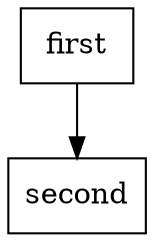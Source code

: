 digraph {
    node [shape = "box"];

    "first" [fillcolor = "red"];
    "second" [fillcolor = "yellow"];
    "first" -> "second";
}